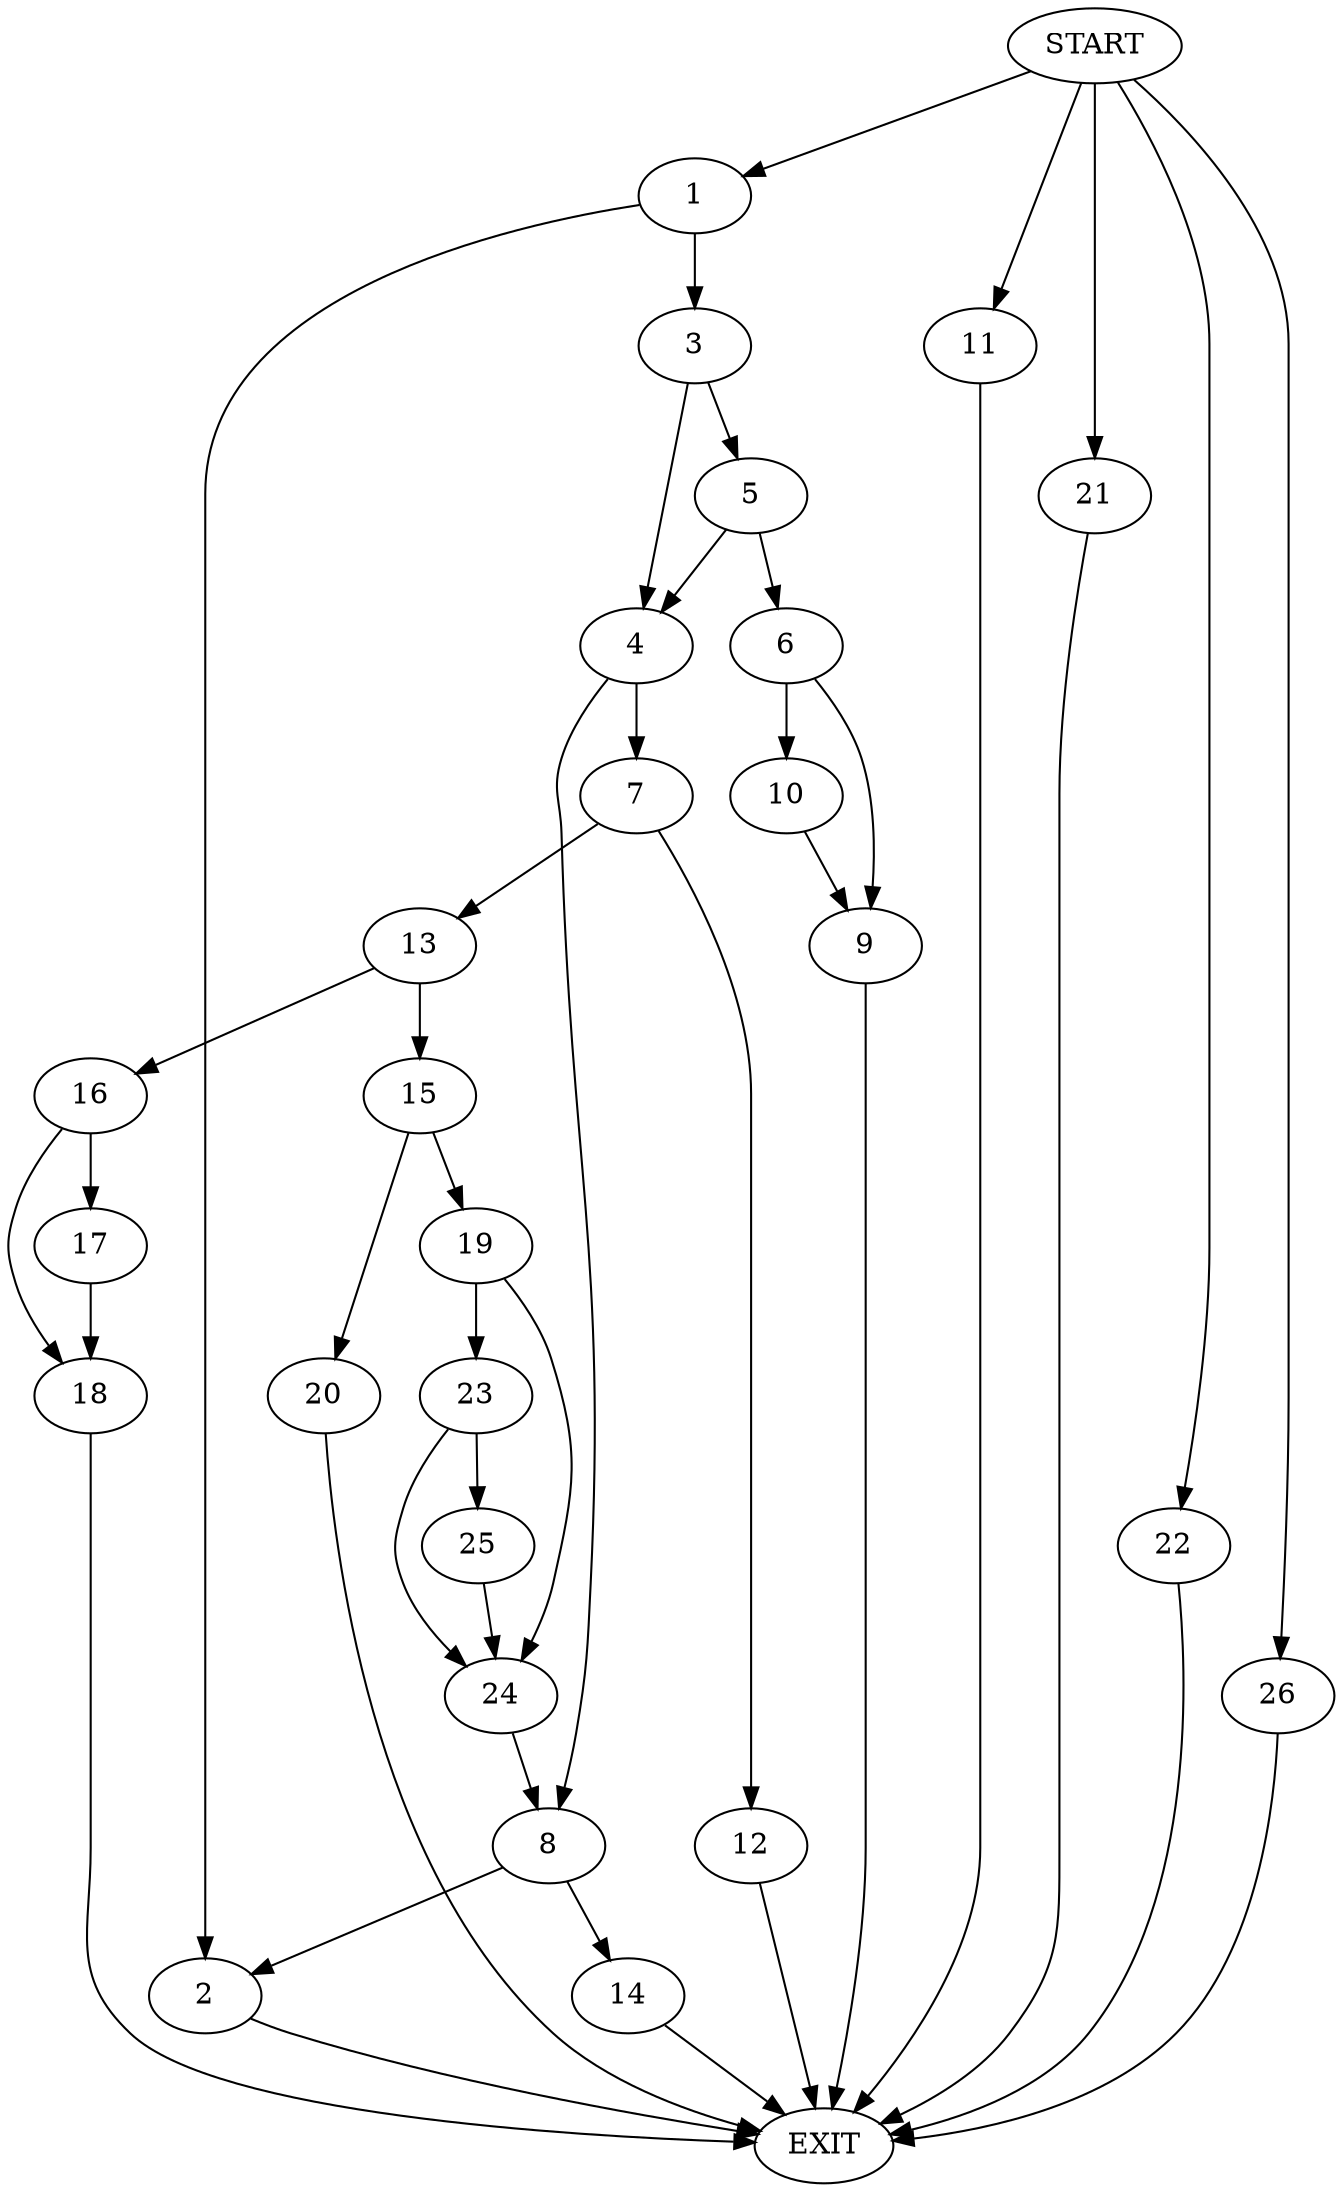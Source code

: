 digraph {
0 [label="START"]
27 [label="EXIT"]
0 -> 1
1 -> 2
1 -> 3
3 -> 4
3 -> 5
2 -> 27
5 -> 6
5 -> 4
4 -> 7
4 -> 8
6 -> 9
6 -> 10
0 -> 11
11 -> 27
10 -> 9
9 -> 27
7 -> 12
7 -> 13
8 -> 2
8 -> 14
13 -> 15
13 -> 16
12 -> 27
16 -> 17
16 -> 18
15 -> 19
15 -> 20
0 -> 21
21 -> 27
17 -> 18
18 -> 27
0 -> 22
22 -> 27
20 -> 27
19 -> 23
19 -> 24
24 -> 8
23 -> 25
23 -> 24
25 -> 24
0 -> 26
26 -> 27
14 -> 27
}
